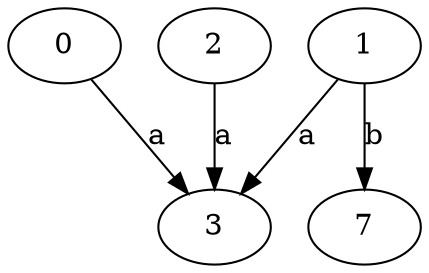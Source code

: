 strict digraph  {
0;
1;
2;
3;
7;
0 -> 3  [label=a];
1 -> 3  [label=a];
1 -> 7  [label=b];
2 -> 3  [label=a];
}
